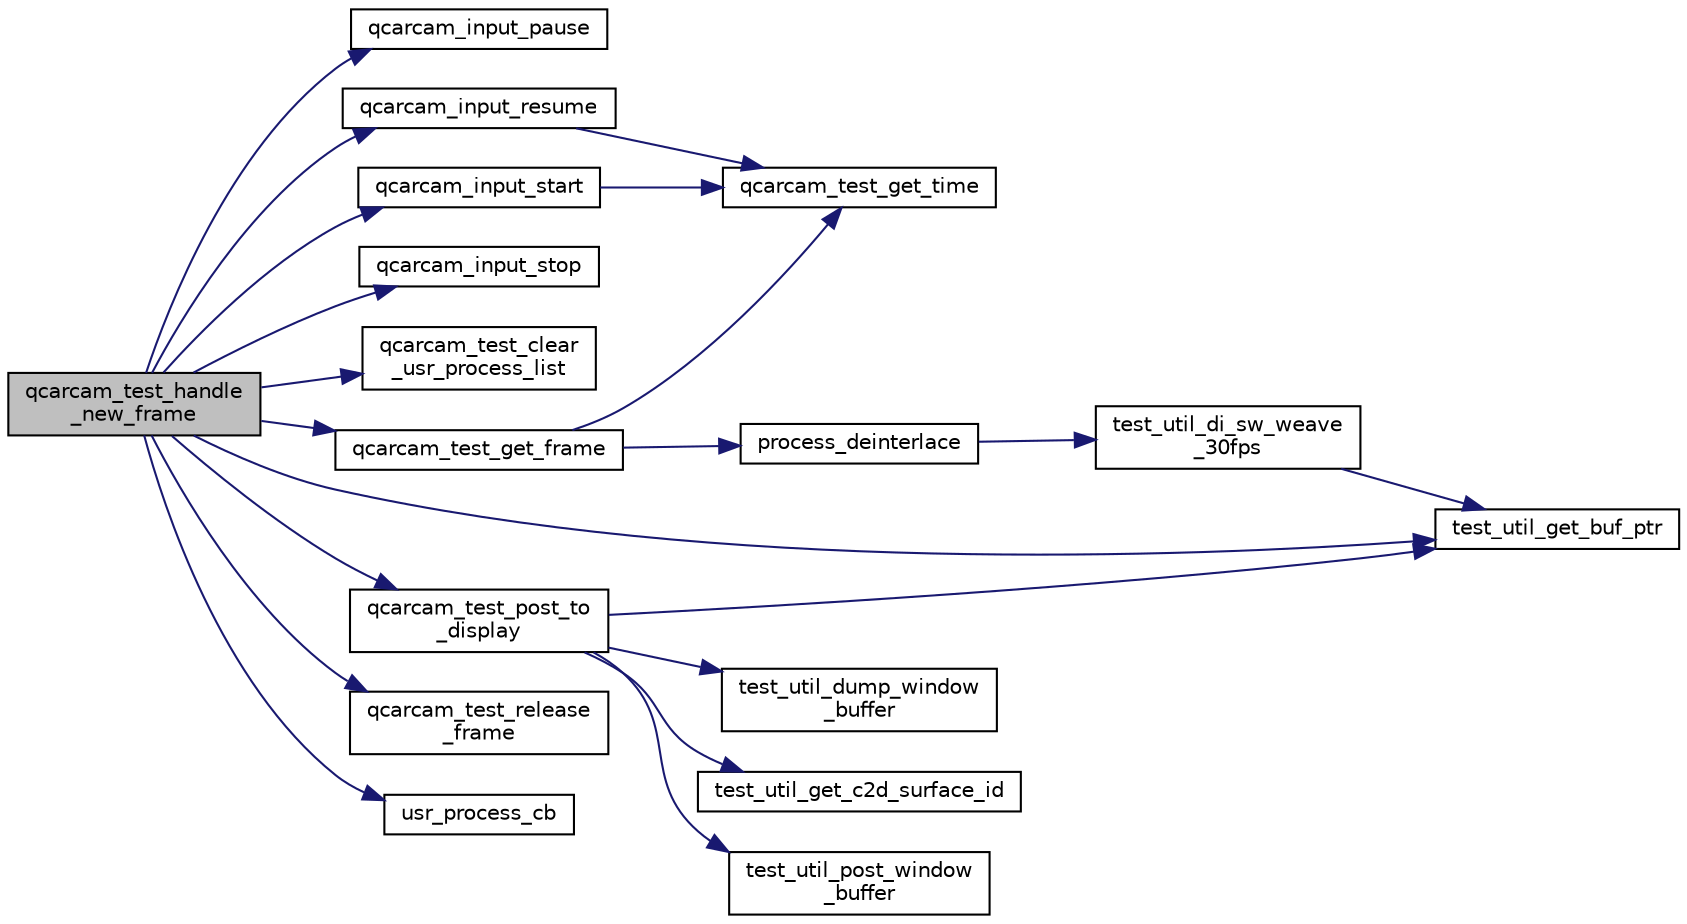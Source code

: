 digraph "qcarcam_test_handle_new_frame"
{
 // LATEX_PDF_SIZE
  edge [fontname="Helvetica",fontsize="10",labelfontname="Helvetica",labelfontsize="10"];
  node [fontname="Helvetica",fontsize="10",shape=record];
  rankdir="LR";
  Node1 [label="qcarcam_test_handle\l_new_frame",height=0.2,width=0.4,color="black", fillcolor="grey75", style="filled", fontcolor="black",tooltip=" "];
  Node1 -> Node2 [color="midnightblue",fontsize="10",style="solid"];
  Node2 [label="qcarcam_input_pause",height=0.2,width=0.4,color="black", fillcolor="white", style="filled",URL="$qcarcam__test_8cpp.html#a6f81953cb32cca41fd71de50ba8bcb69",tooltip=" "];
  Node1 -> Node3 [color="midnightblue",fontsize="10",style="solid"];
  Node3 [label="qcarcam_input_resume",height=0.2,width=0.4,color="black", fillcolor="white", style="filled",URL="$qcarcam__test_8cpp.html#a771495f4ddec4db0f276b9f766b70802",tooltip=" "];
  Node3 -> Node4 [color="midnightblue",fontsize="10",style="solid"];
  Node4 [label="qcarcam_test_get_time",height=0.2,width=0.4,color="black", fillcolor="white", style="filled",URL="$qcarcam__test_8cpp.html#a8797fba9a1603854ac68a21d6824169a",tooltip=" "];
  Node1 -> Node5 [color="midnightblue",fontsize="10",style="solid"];
  Node5 [label="qcarcam_input_start",height=0.2,width=0.4,color="black", fillcolor="white", style="filled",URL="$qcarcam__test_8cpp.html#a618ce40fb6f604b475d7bfc027f76db1",tooltip=" "];
  Node5 -> Node4 [color="midnightblue",fontsize="10",style="solid"];
  Node1 -> Node6 [color="midnightblue",fontsize="10",style="solid"];
  Node6 [label="qcarcam_input_stop",height=0.2,width=0.4,color="black", fillcolor="white", style="filled",URL="$qcarcam__test_8cpp.html#afbd790e052c2ac6e127950ace2074189",tooltip=" "];
  Node1 -> Node7 [color="midnightblue",fontsize="10",style="solid"];
  Node7 [label="qcarcam_test_clear\l_usr_process_list",height=0.2,width=0.4,color="black", fillcolor="white", style="filled",URL="$qcarcam__test_8cpp.html#ab47dc326c1c6d25deeb6788e5e3ade4d",tooltip=" "];
  Node1 -> Node8 [color="midnightblue",fontsize="10",style="solid"];
  Node8 [label="qcarcam_test_get_frame",height=0.2,width=0.4,color="black", fillcolor="white", style="filled",URL="$qcarcam__test_8cpp.html#ad4c6fef83b86686ff8ec30cde7021e19",tooltip=" "];
  Node8 -> Node9 [color="midnightblue",fontsize="10",style="solid"];
  Node9 [label="process_deinterlace",height=0.2,width=0.4,color="black", fillcolor="white", style="filled",URL="$qcarcam__test_8cpp.html#aebac84547abfbc3849f28b7c18b961ce",tooltip=" "];
  Node9 -> Node10 [color="midnightblue",fontsize="10",style="solid"];
  Node10 [label="test_util_di_sw_weave\l_30fps",height=0.2,width=0.4,color="black", fillcolor="white", style="filled",URL="$test__util_8h.html#a4606454b55c3db0b58b808055b0104a2",tooltip="Deinterlace 2 fields from souce buf into dest new frame with software weave 30fps method."];
  Node10 -> Node11 [color="midnightblue",fontsize="10",style="solid"];
  Node11 [label="test_util_get_buf_ptr",height=0.2,width=0.4,color="black", fillcolor="white", style="filled",URL="$test__util_8h.html#a3585dc4f7b2fb7b4172374ffca12f069",tooltip="Get buffer virtual address."];
  Node8 -> Node4 [color="midnightblue",fontsize="10",style="solid"];
  Node1 -> Node12 [color="midnightblue",fontsize="10",style="solid"];
  Node12 [label="qcarcam_test_post_to\l_display",height=0.2,width=0.4,color="black", fillcolor="white", style="filled",URL="$qcarcam__test_8cpp.html#ae9cb7ae13873e13dd37cb09413a40055",tooltip=" "];
  Node12 -> Node13 [color="midnightblue",fontsize="10",style="solid"];
  Node13 [label="test_util_dump_window\l_buffer",height=0.2,width=0.4,color="black", fillcolor="white", style="filled",URL="$test__util_8h.html#adcaaa3e1cf469ccc80284c0b7cc88372",tooltip="Dump frame to a file."];
  Node12 -> Node11 [color="midnightblue",fontsize="10",style="solid"];
  Node12 -> Node14 [color="midnightblue",fontsize="10",style="solid"];
  Node14 [label="test_util_get_c2d_surface_id",height=0.2,width=0.4,color="black", fillcolor="white", style="filled",URL="$test__util_8h.html#aca4be8cc7d52626c42f7941627bfcfc4",tooltip="Get the ID from a C2D surface."];
  Node12 -> Node15 [color="midnightblue",fontsize="10",style="solid"];
  Node15 [label="test_util_post_window\l_buffer",height=0.2,width=0.4,color="black", fillcolor="white", style="filled",URL="$test__util_8h.html#a191c23327dba8ce55420c876825137a6",tooltip="Send frame to display."];
  Node1 -> Node16 [color="midnightblue",fontsize="10",style="solid"];
  Node16 [label="qcarcam_test_release\l_frame",height=0.2,width=0.4,color="black", fillcolor="white", style="filled",URL="$qcarcam__test_8cpp.html#a4c1c416b8d9929202c954dd3a3f3840b",tooltip=" "];
  Node1 -> Node11 [color="midnightblue",fontsize="10",style="solid"];
  Node1 -> Node17 [color="midnightblue",fontsize="10",style="solid"];
  Node17 [label="usr_process_cb",height=0.2,width=0.4,color="black", fillcolor="white", style="filled",URL="$qcarcam__test_8cpp.html#a0d615f6b689d3a6ee6057358a5196f83",tooltip=" "];
}
